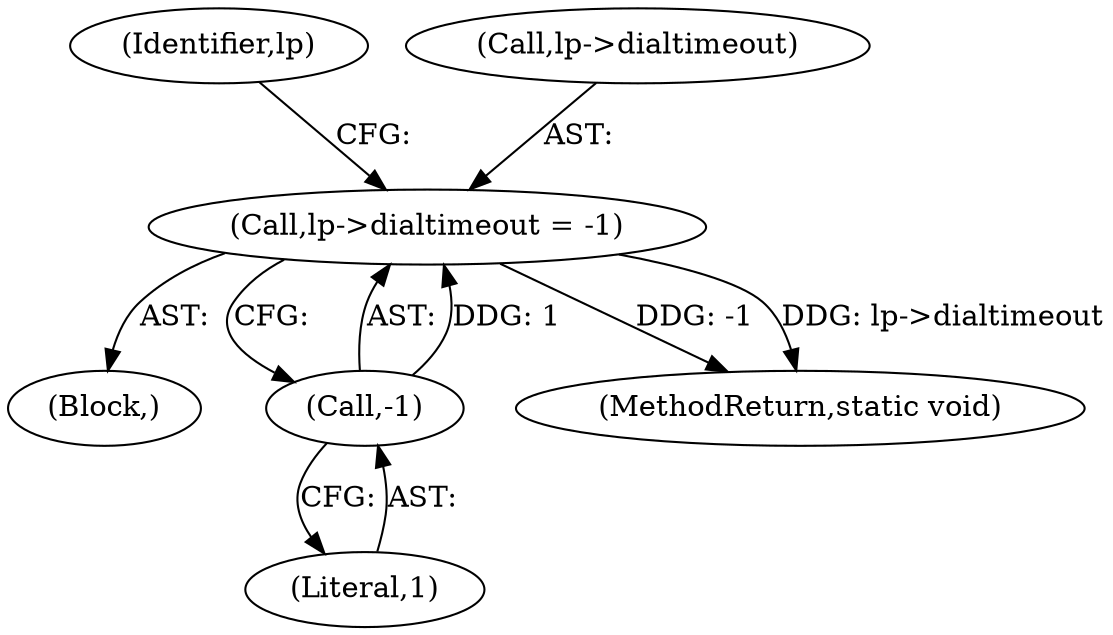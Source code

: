 digraph "0_linux_550fd08c2cebad61c548def135f67aba284c6162@pointer" {
"1000265" [label="(Call,lp->dialtimeout = -1)"];
"1000269" [label="(Call,-1)"];
"1000270" [label="(Literal,1)"];
"1000113" [label="(Block,)"];
"1000288" [label="(MethodReturn,static void)"];
"1000269" [label="(Call,-1)"];
"1000273" [label="(Identifier,lp)"];
"1000266" [label="(Call,lp->dialtimeout)"];
"1000265" [label="(Call,lp->dialtimeout = -1)"];
"1000265" -> "1000113"  [label="AST: "];
"1000265" -> "1000269"  [label="CFG: "];
"1000266" -> "1000265"  [label="AST: "];
"1000269" -> "1000265"  [label="AST: "];
"1000273" -> "1000265"  [label="CFG: "];
"1000265" -> "1000288"  [label="DDG: -1"];
"1000265" -> "1000288"  [label="DDG: lp->dialtimeout"];
"1000269" -> "1000265"  [label="DDG: 1"];
"1000269" -> "1000270"  [label="CFG: "];
"1000270" -> "1000269"  [label="AST: "];
}
